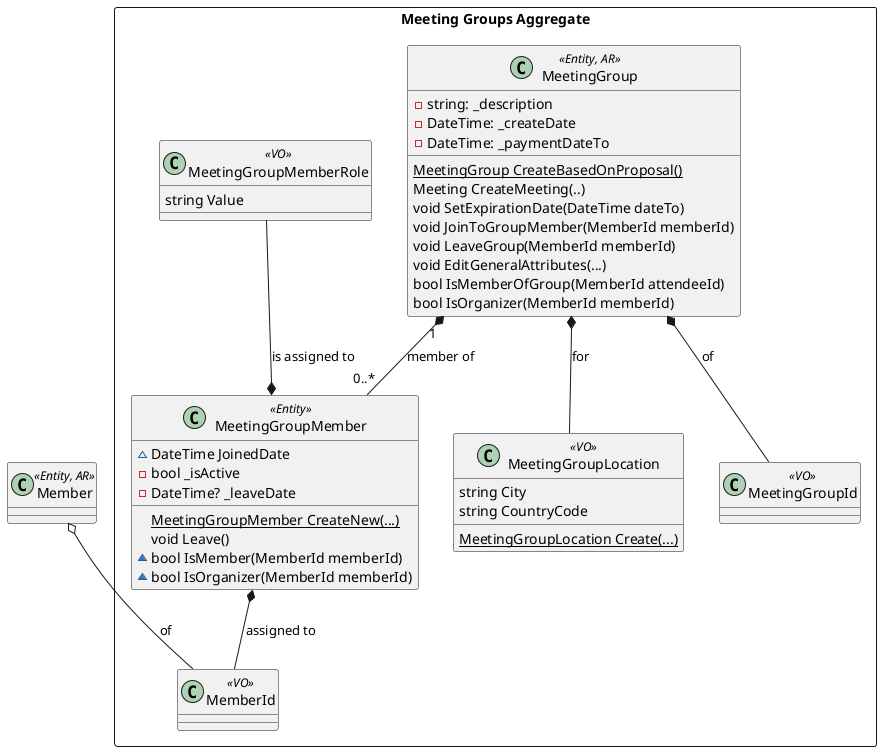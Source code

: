 @startuml Aggregate

@startuml C4  Code

package "Meeting Groups Aggregate" <<Rectangle>> {

    class "MeetingGroupId" << VO >> {   

    }
    
    class "MeetingGroup" << Entity, AR >> {
        -string: _description
        -DateTime: _createDate
        -DateTime: _paymentDateTo
        {static} MeetingGroup CreateBasedOnProposal()
        Meeting CreateMeeting(..)
        void SetExpirationDate(DateTime dateTo)
        void JoinToGroupMember(MemberId memberId)
        void LeaveGroup(MemberId memberId)
        void EditGeneralAttributes(...)
        bool IsMemberOfGroup(MemberId attendeeId)
        bool IsOrganizer(MemberId memberId)
    }

    class "MeetingGroupLocation" << VO >> {
        string City
        string CountryCode
        {static} MeetingGroupLocation Create(...)

    }

    class "MeetingGroupMember" << Entity >> {
        ~DateTime JoinedDate
        -bool _isActive
        -DateTime? _leaveDate
        {static} MeetingGroupMember CreateNew(...)
        void Leave()
        ~bool IsMember(MemberId memberId)
        ~bool IsOrganizer(MemberId memberId)
    }

    class "MemberId" << VO >> {

    }

    class "MeetingGroupMemberRole" << VO >> {
        string Value
    }
}

class "Member" << Entity, AR >> {

}

"MeetingGroup" *-- "MeetingGroupId" : of
"MeetingGroup" *-- "MeetingGroupLocation" : for
"MeetingGroup" "1" *-- "0..*" "MeetingGroupMember" : member of
"MeetingGroupMember" *-- "MemberId" : assigned to
"MeetingGroupMemberRole" --* "MeetingGroupMember" : is assigned to

"Member" o-- "MemberId" : of

@enduml

@enduml
